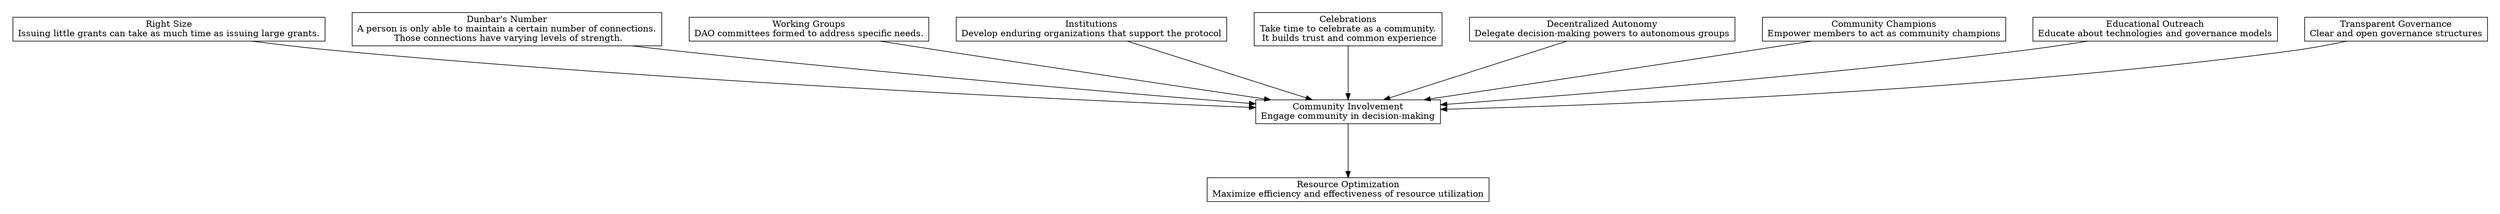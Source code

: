 digraph "" {
	graph [nodesep=0.6,
		rankdir=TB,
		ranksep=1.2
	];
	node [label="\N",
		shape=box
	];
	subgraph cluster_predecessors {
		graph [rank=max,
			style=invis
		];
		"Transparent Governance"	[label="Transparent Governance\nClear and open governance structures"];
		"Educational Outreach"	[label="Educational Outreach\nEducate about technologies and governance models"];
		"Community Champions"	[label="Community Champions\nEmpower members to act as community champions"];
		"Decentralized Autonomy"	[label="Decentralized Autonomy\nDelegate decision-making powers to autonomous groups"];
		Celebrations	[label="Celebrations\nTake time to celebrate as a community.\n It builds trust and common experience"];
		Institutions	[label="Institutions\nDevelop enduring organizations that support the protocol"];
		"Working Groups"	[label="Working Groups\nDAO committees formed to address specific needs."];
		"Dunbar's Number"	[label="Dunbar's Number\nA person is only able to maintain a certain number of connections.\n Those connections have varying levels of strength."];
		"Right Size"	[label="Right Size\nIssuing little grants can take as much time as issuing large grants.\n"];
	}
	subgraph cluster_descendants {
		graph [rank=min,
			style=invis
		];
		"Resource Optimization"	[label="Resource Optimization\nMaximize efficiency and effectiveness of resource utilization"];
	}
	"Community Involvement"	[label="Community Involvement\nEngage community in decision-making"];
	"Community Involvement" -> "Resource Optimization";
	"Transparent Governance" -> "Community Involvement";
	"Educational Outreach" -> "Community Involvement";
	"Community Champions" -> "Community Involvement";
	"Decentralized Autonomy" -> "Community Involvement";
	Celebrations -> "Community Involvement";
	Institutions -> "Community Involvement";
	"Working Groups" -> "Community Involvement";
	"Dunbar's Number" -> "Community Involvement";
	"Right Size" -> "Community Involvement";
}

